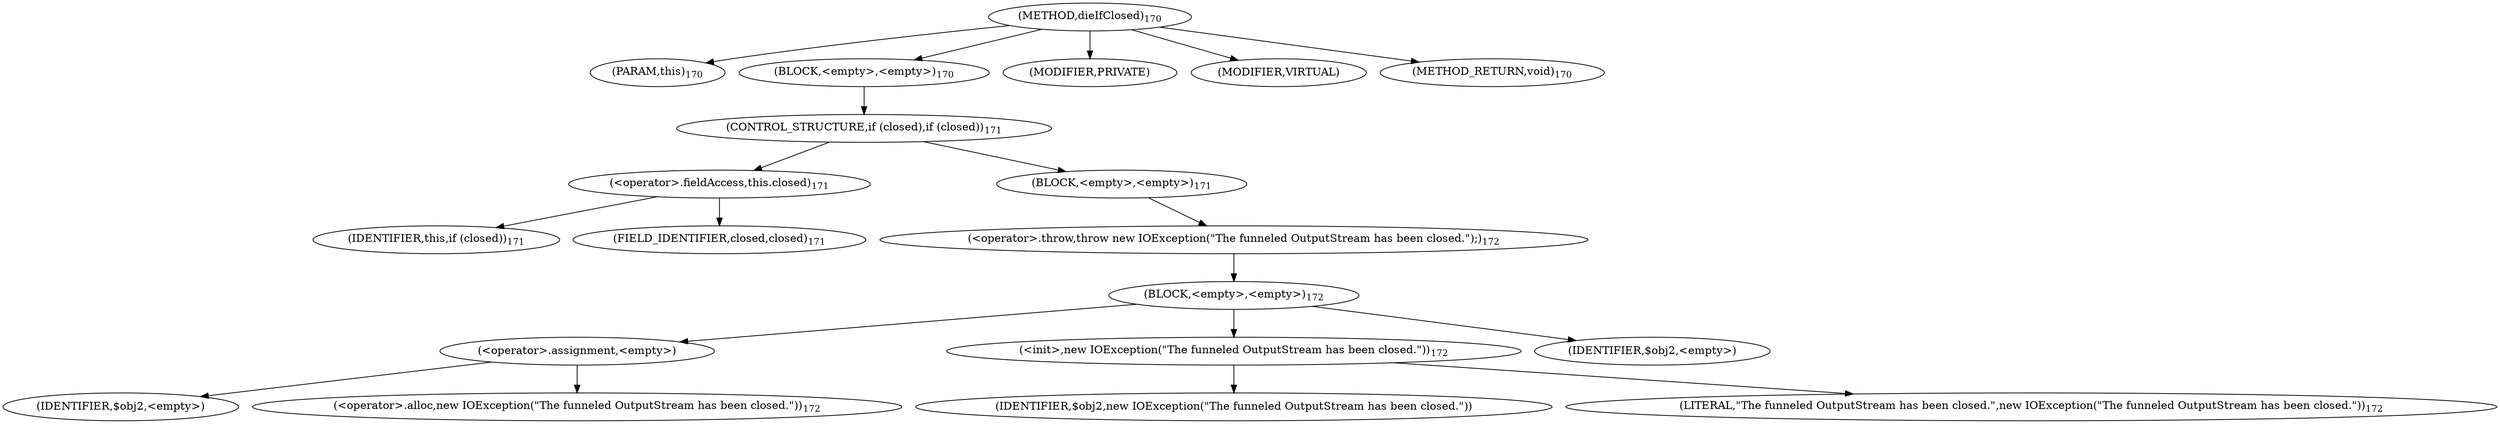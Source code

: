 digraph "dieIfClosed" {  
"297" [label = <(METHOD,dieIfClosed)<SUB>170</SUB>> ]
"298" [label = <(PARAM,this)<SUB>170</SUB>> ]
"299" [label = <(BLOCK,&lt;empty&gt;,&lt;empty&gt;)<SUB>170</SUB>> ]
"300" [label = <(CONTROL_STRUCTURE,if (closed),if (closed))<SUB>171</SUB>> ]
"301" [label = <(&lt;operator&gt;.fieldAccess,this.closed)<SUB>171</SUB>> ]
"302" [label = <(IDENTIFIER,this,if (closed))<SUB>171</SUB>> ]
"303" [label = <(FIELD_IDENTIFIER,closed,closed)<SUB>171</SUB>> ]
"304" [label = <(BLOCK,&lt;empty&gt;,&lt;empty&gt;)<SUB>171</SUB>> ]
"305" [label = <(&lt;operator&gt;.throw,throw new IOException(&quot;The funneled OutputStream has been closed.&quot;);)<SUB>172</SUB>> ]
"306" [label = <(BLOCK,&lt;empty&gt;,&lt;empty&gt;)<SUB>172</SUB>> ]
"307" [label = <(&lt;operator&gt;.assignment,&lt;empty&gt;)> ]
"308" [label = <(IDENTIFIER,$obj2,&lt;empty&gt;)> ]
"309" [label = <(&lt;operator&gt;.alloc,new IOException(&quot;The funneled OutputStream has been closed.&quot;))<SUB>172</SUB>> ]
"310" [label = <(&lt;init&gt;,new IOException(&quot;The funneled OutputStream has been closed.&quot;))<SUB>172</SUB>> ]
"311" [label = <(IDENTIFIER,$obj2,new IOException(&quot;The funneled OutputStream has been closed.&quot;))> ]
"312" [label = <(LITERAL,&quot;The funneled OutputStream has been closed.&quot;,new IOException(&quot;The funneled OutputStream has been closed.&quot;))<SUB>172</SUB>> ]
"313" [label = <(IDENTIFIER,$obj2,&lt;empty&gt;)> ]
"314" [label = <(MODIFIER,PRIVATE)> ]
"315" [label = <(MODIFIER,VIRTUAL)> ]
"316" [label = <(METHOD_RETURN,void)<SUB>170</SUB>> ]
  "297" -> "298" 
  "297" -> "299" 
  "297" -> "314" 
  "297" -> "315" 
  "297" -> "316" 
  "299" -> "300" 
  "300" -> "301" 
  "300" -> "304" 
  "301" -> "302" 
  "301" -> "303" 
  "304" -> "305" 
  "305" -> "306" 
  "306" -> "307" 
  "306" -> "310" 
  "306" -> "313" 
  "307" -> "308" 
  "307" -> "309" 
  "310" -> "311" 
  "310" -> "312" 
}
